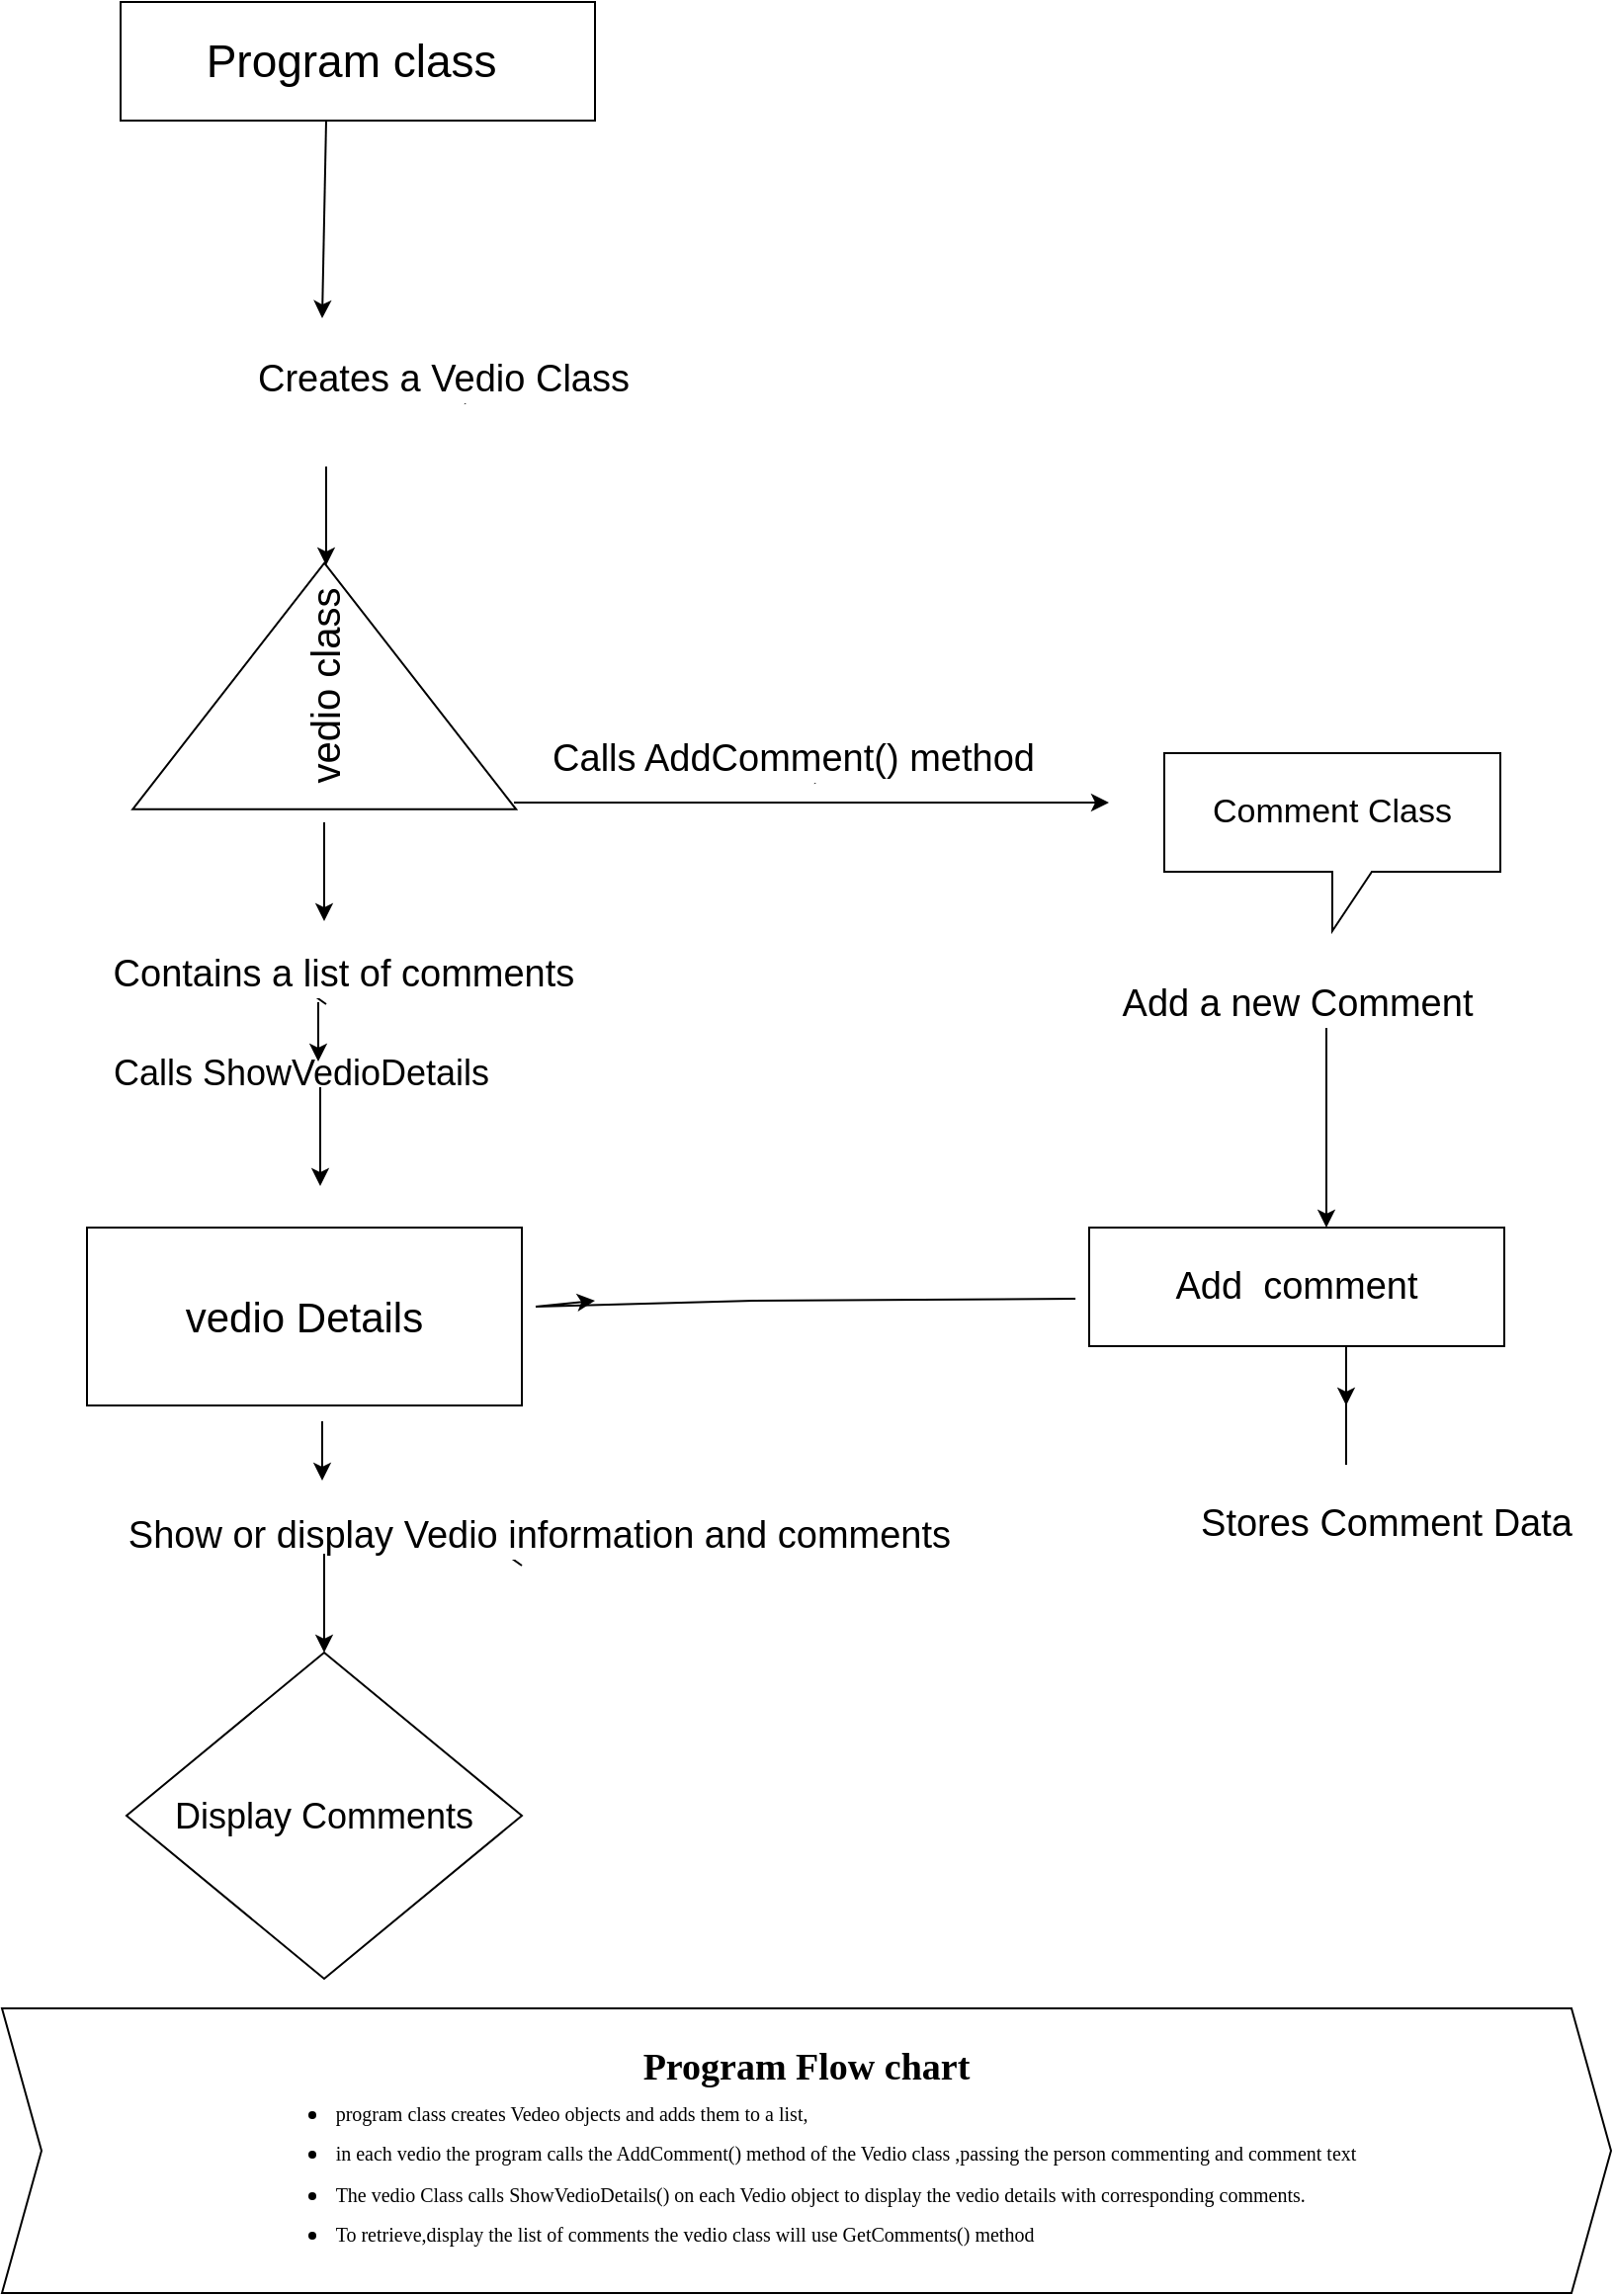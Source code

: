 <mxfile version="24.9.1">
  <diagram name="Page-1" id="7aOQE7A1e8wCeRmIDHU2">
    <mxGraphModel dx="1048" dy="447" grid="1" gridSize="9" guides="1" tooltips="1" connect="1" arrows="1" fold="1" page="1" pageScale="1" pageWidth="850" pageHeight="1100" math="0" shadow="0">
      <root>
        <mxCell id="0" />
        <mxCell id="1" parent="0" />
        <mxCell id="i1F_kWrU2W4WgM-QnYfm-2" style="edgeStyle=orthogonalEdgeStyle;rounded=0;orthogonalLoop=1;jettySize=auto;html=1;exitX=0.5;exitY=1;exitDx=0;exitDy=0;" parent="1" source="i1F_kWrU2W4WgM-QnYfm-1" target="i1F_kWrU2W4WgM-QnYfm-1" edge="1">
          <mxGeometry relative="1" as="geometry" />
        </mxCell>
        <object label="Program class&amp;nbsp;" id="i1F_kWrU2W4WgM-QnYfm-1">
          <mxCell style="rounded=0;whiteSpace=wrap;html=1;fontSize=23;" parent="1" vertex="1">
            <mxGeometry x="60" y="20" width="240" height="60" as="geometry" />
          </mxCell>
        </object>
        <mxCell id="i1F_kWrU2W4WgM-QnYfm-4" value="" style="endArrow=classic;html=1;rounded=0;" parent="1" edge="1">
          <mxGeometry width="50" height="50" relative="1" as="geometry">
            <mxPoint x="164" y="80" as="sourcePoint" />
            <mxPoint x="162" y="180" as="targetPoint" />
          </mxGeometry>
        </mxCell>
        <mxCell id="i1F_kWrU2W4WgM-QnYfm-8" value="vedio class" style="triangle;whiteSpace=wrap;html=1;fontSize=20;rotation=-90;" parent="1" vertex="1">
          <mxGeometry x="100.79" y="269.12" width="124.62" height="194" as="geometry" />
        </mxCell>
        <mxCell id="i1F_kWrU2W4WgM-QnYfm-10" value="" style="endArrow=classic;html=1;rounded=0;" parent="1" edge="1">
          <mxGeometry width="50" height="50" relative="1" as="geometry">
            <mxPoint x="164" y="255" as="sourcePoint" />
            <mxPoint x="164" y="305" as="targetPoint" />
          </mxGeometry>
        </mxCell>
        <mxCell id="gm75gIGd5DaiYoZY5X_W-1" value="" style="endArrow=classic;html=1;rounded=0;" parent="1" edge="1">
          <mxGeometry width="50" height="50" relative="1" as="geometry">
            <mxPoint x="163" y="435" as="sourcePoint" />
            <mxPoint x="163" y="485" as="targetPoint" />
          </mxGeometry>
        </mxCell>
        <mxCell id="gm75gIGd5DaiYoZY5X_W-2" value="&lt;font style=&quot;font-size: 19px;&quot;&gt;Contains a list of comments&lt;/font&gt;&amp;nbsp;" style="edgeStyle=none;orthogonalLoop=1;jettySize=auto;html=1;rounded=0;" parent="1" edge="1">
          <mxGeometry x="-1" y="-16" width="80" relative="1" as="geometry">
            <mxPoint x="164" y="527" as="sourcePoint" />
            <mxPoint x="140" y="510" as="targetPoint" />
            <Array as="points" />
            <mxPoint x="1" y="-2" as="offset" />
          </mxGeometry>
        </mxCell>
        <mxCell id="gm75gIGd5DaiYoZY5X_W-9" value="Calls ShowVedioDetails" style="edgeStyle=none;orthogonalLoop=1;jettySize=auto;html=1;rounded=0;fontSize=18;" parent="1" edge="1">
          <mxGeometry width="80" relative="1" as="geometry">
            <mxPoint x="111" y="562" as="sourcePoint" />
            <mxPoint x="191" y="562" as="targetPoint" />
            <Array as="points" />
            <mxPoint as="offset" />
          </mxGeometry>
        </mxCell>
        <mxCell id="gm75gIGd5DaiYoZY5X_W-11" value="" style="endArrow=classic;html=1;rounded=0;" parent="1" edge="1">
          <mxGeometry width="50" height="50" relative="1" as="geometry">
            <mxPoint x="161" y="569" as="sourcePoint" />
            <mxPoint x="161" y="619" as="targetPoint" />
          </mxGeometry>
        </mxCell>
        <mxCell id="gm75gIGd5DaiYoZY5X_W-16" value="&lt;span style=&quot;font-size: 19px;&quot;&gt;Show or display Vedio information and comments&lt;/span&gt;&amp;nbsp;" style="edgeStyle=none;orthogonalLoop=1;jettySize=auto;html=1;rounded=0;" parent="1" edge="1">
          <mxGeometry x="-1" y="-16" width="80" relative="1" as="geometry">
            <mxPoint x="263" y="811" as="sourcePoint" />
            <mxPoint x="239" y="794" as="targetPoint" />
            <Array as="points" />
            <mxPoint x="1" y="-2" as="offset" />
          </mxGeometry>
        </mxCell>
        <mxCell id="gm75gIGd5DaiYoZY5X_W-17" value="" style="endArrow=classic;html=1;rounded=0;" parent="1" edge="1">
          <mxGeometry width="50" height="50" relative="1" as="geometry">
            <mxPoint x="163" y="805" as="sourcePoint" />
            <mxPoint x="163" y="855" as="targetPoint" />
          </mxGeometry>
        </mxCell>
        <mxCell id="gm75gIGd5DaiYoZY5X_W-19" value="&lt;font style=&quot;font-size: 18px;&quot;&gt;Display Comments&lt;/font&gt;" style="rhombus;whiteSpace=wrap;html=1;" parent="1" vertex="1">
          <mxGeometry x="63" y="855" width="200" height="165" as="geometry" />
        </mxCell>
        <mxCell id="gm75gIGd5DaiYoZY5X_W-22" style="edgeStyle=orthogonalEdgeStyle;rounded=0;orthogonalLoop=1;jettySize=auto;html=1;exitX=0.5;exitY=1;exitDx=0;exitDy=0;" parent="1" edge="1">
          <mxGeometry relative="1" as="geometry">
            <mxPoint x="162" y="768" as="targetPoint" />
            <mxPoint x="162" y="738" as="sourcePoint" />
          </mxGeometry>
        </mxCell>
        <mxCell id="gm75gIGd5DaiYoZY5X_W-21" value="vedio Details" style="rounded=0;whiteSpace=wrap;html=1;fontSize=21;" parent="1" vertex="1">
          <mxGeometry x="43" y="640" width="220" height="90" as="geometry" />
        </mxCell>
        <mxCell id="gm75gIGd5DaiYoZY5X_W-23" value="" style="endArrow=classic;html=1;rounded=0;fontSize=14;" parent="1" edge="1">
          <mxGeometry width="50" height="50" relative="1" as="geometry">
            <mxPoint x="259" y="425" as="sourcePoint" />
            <mxPoint x="560" y="425" as="targetPoint" />
          </mxGeometry>
        </mxCell>
        <mxCell id="gm75gIGd5DaiYoZY5X_W-26" value="Comment Class" style="shape=callout;whiteSpace=wrap;html=1;perimeter=calloutPerimeter;fontSize=17;" parent="1" vertex="1">
          <mxGeometry x="588" y="400" width="170" height="90" as="geometry" />
        </mxCell>
        <mxCell id="gm75gIGd5DaiYoZY5X_W-27" value="&lt;span style=&quot;font-size: 19px;&quot;&gt;Add a new Comment&lt;/span&gt;" style="edgeStyle=none;orthogonalLoop=1;jettySize=auto;html=1;rounded=0;" parent="1" edge="1">
          <mxGeometry x="-1" y="-16" width="80" relative="1" as="geometry">
            <mxPoint x="670" y="529" as="sourcePoint" />
            <mxPoint x="670" y="640" as="targetPoint" />
            <Array as="points" />
            <mxPoint x="1" y="-2" as="offset" />
          </mxGeometry>
        </mxCell>
        <mxCell id="gm75gIGd5DaiYoZY5X_W-28" value="&lt;span style=&quot;font-size: 19px;&quot;&gt;Calls AddComment() method&lt;/span&gt;" style="edgeStyle=none;orthogonalLoop=1;jettySize=auto;html=1;rounded=0;" parent="1" edge="1">
          <mxGeometry x="0.403" y="8" width="80" relative="1" as="geometry">
            <mxPoint x="353" y="411" as="sourcePoint" />
            <mxPoint x="420" y="411" as="targetPoint" />
            <Array as="points" />
            <mxPoint as="offset" />
          </mxGeometry>
        </mxCell>
        <mxCell id="gm75gIGd5DaiYoZY5X_W-29" value="Add&amp;nbsp; comment" style="rounded=0;whiteSpace=wrap;html=1;fontSize=19;" parent="1" vertex="1">
          <mxGeometry x="550" y="640" width="210" height="60" as="geometry" />
        </mxCell>
        <mxCell id="gm75gIGd5DaiYoZY5X_W-30" value="" style="endArrow=classic;html=1;rounded=0;exitX=-0.033;exitY=0.6;exitDx=0;exitDy=0;exitPerimeter=0;" parent="1" source="gm75gIGd5DaiYoZY5X_W-29" edge="1">
          <mxGeometry width="50" height="50" relative="1" as="geometry">
            <mxPoint x="460" y="677" as="sourcePoint" />
            <mxPoint x="300" y="677" as="targetPoint" />
            <Array as="points">
              <mxPoint x="380" y="677" />
              <mxPoint x="270" y="680" />
            </Array>
          </mxGeometry>
        </mxCell>
        <mxCell id="gm75gIGd5DaiYoZY5X_W-31" value="&lt;span style=&quot;font-size: 19px;&quot;&gt;Stores Comment Data&lt;/span&gt;" style="edgeStyle=none;orthogonalLoop=1;jettySize=auto;html=1;rounded=0;" parent="1" edge="1">
          <mxGeometry x="-1" y="-36" width="80" relative="1" as="geometry">
            <mxPoint x="680" y="760" as="sourcePoint" />
            <mxPoint x="680" y="730" as="targetPoint" />
            <Array as="points">
              <mxPoint x="680" y="700" />
            </Array>
            <mxPoint x="-16" y="30" as="offset" />
          </mxGeometry>
        </mxCell>
        <mxCell id="8mO65CoOKj6LJaK0WE7Y-1" value="&lt;p style=&quot;margin-bottom: 0in; line-height: 1.5px; background: transparent;&quot;&gt;&lt;font style=&quot;&quot; face=&quot;Tibetan Machine Uni&quot;&gt;&lt;font style=&quot;font-size: 19px;&quot;&gt;&lt;b style=&quot;&quot;&gt;Program Flow chart&lt;/b&gt;&lt;/font&gt;&lt;/font&gt;&lt;/p&gt;&lt;ul style=&quot;&quot;&gt;&lt;li style=&quot;&quot;&gt;&lt;p style=&quot;text-align: justify; margin-bottom: 0in; line-height: 1.5px; background: transparent;&quot;&gt;&lt;font face=&quot;Tibetan Machine Uni&quot;&gt;&lt;font style=&quot;font-size: 10px;&quot;&gt;program class creates Vedeo objects and adds them to a list,&lt;/font&gt;&lt;/font&gt;&lt;/p&gt;&lt;/li&gt;&lt;li style=&quot;&quot;&gt;&lt;p style=&quot;text-align: justify; margin-bottom: 0in; line-height: 1.5px; background: transparent;&quot;&gt;&lt;font face=&quot;Tibetan Machine Uni&quot;&gt;&lt;font style=&quot;font-size: 10px;&quot;&gt;in each vedio the program calls the AddComment() method of the Vedio class ,passing the person commenting and comment text&lt;/font&gt;&lt;/font&gt;&lt;/p&gt;&lt;/li&gt;&lt;li style=&quot;&quot;&gt;&lt;p style=&quot;text-align: justify; margin-bottom: 0in; line-height: 1.5px; background: transparent;&quot;&gt;&lt;font face=&quot;Tibetan Machine Uni&quot;&gt;&lt;font style=&quot;font-size: 10px;&quot;&gt;The vedio Class calls ShowVedioDetails() on each Vedio object to display the vedio details with corresponding comments.&lt;/font&gt;&lt;/font&gt;&lt;/p&gt;&lt;/li&gt;&lt;li style=&quot;&quot;&gt;&lt;p style=&quot;text-align: justify; margin-bottom: 0in; line-height: 1.5px; background: transparent;&quot;&gt;&lt;font style=&quot;&quot; face=&quot;Tibetan Machine Uni&quot;&gt;&lt;font style=&quot;font-size: 10px;&quot;&gt;To retrieve,display the list of comments the vedio class will use GetComments() method&lt;/font&gt;&lt;/font&gt;&lt;/p&gt;&lt;/li&gt;&lt;/ul&gt;" style="shape=step;perimeter=stepPerimeter;whiteSpace=wrap;html=1;fixedSize=1;align=center;" parent="1" vertex="1">
          <mxGeometry y="1035" width="814" height="144" as="geometry" />
        </mxCell>
        <mxCell id="8mO65CoOKj6LJaK0WE7Y-2" value="" style="endArrow=classic;html=1;rounded=0;" parent="1" edge="1">
          <mxGeometry width="50" height="50" relative="1" as="geometry">
            <mxPoint x="160" y="526" as="sourcePoint" />
            <mxPoint x="160" y="556" as="targetPoint" />
          </mxGeometry>
        </mxCell>
        <mxCell id="OTf-uhdhOmuF3-0hVco2-3" value="&lt;span style=&quot;font-size: 19px;&quot;&gt;Creates a Vedio Class&lt;/span&gt;" style="edgeStyle=none;orthogonalLoop=1;jettySize=auto;html=1;rounded=0;" edge="1" parent="1">
          <mxGeometry x="0.403" y="8" width="80" relative="1" as="geometry">
            <mxPoint x="176" y="219" as="sourcePoint" />
            <mxPoint x="243" y="219" as="targetPoint" />
            <Array as="points" />
            <mxPoint as="offset" />
          </mxGeometry>
        </mxCell>
      </root>
    </mxGraphModel>
  </diagram>
</mxfile>
